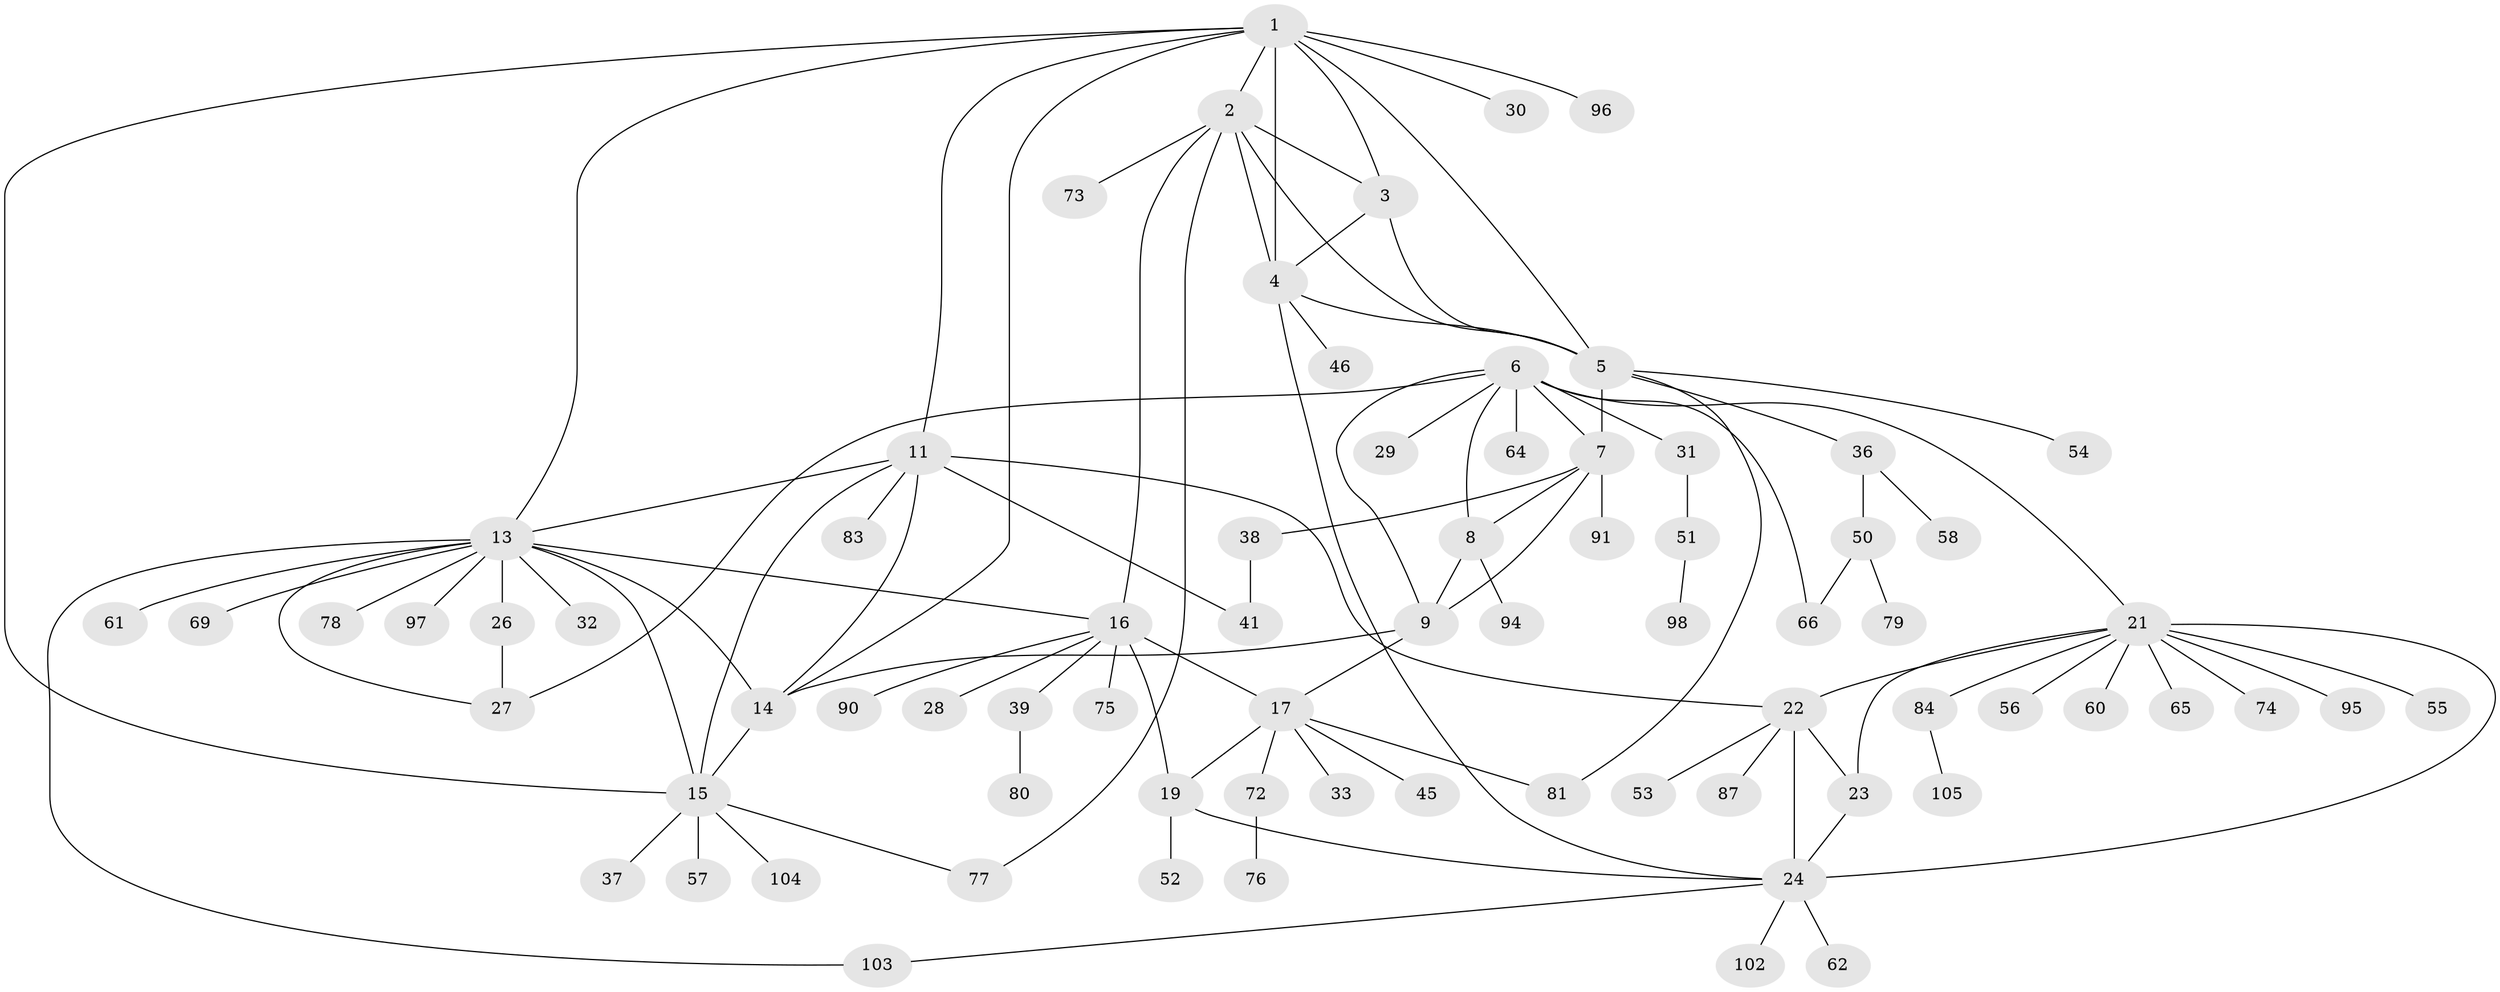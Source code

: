 // Generated by graph-tools (version 1.1) at 2025/24/03/03/25 07:24:15]
// undirected, 75 vertices, 106 edges
graph export_dot {
graph [start="1"]
  node [color=gray90,style=filled];
  1 [super="+12"];
  2 [super="+71"];
  3 [super="+68"];
  4 [super="+85"];
  5 [super="+35"];
  6 [super="+70"];
  7 [super="+10"];
  8;
  9 [super="+100"];
  11 [super="+47"];
  13 [super="+88"];
  14 [super="+44"];
  15 [super="+67"];
  16 [super="+20"];
  17 [super="+18"];
  19 [super="+49"];
  21 [super="+48"];
  22 [super="+99"];
  23 [super="+42"];
  24 [super="+25"];
  26 [super="+34"];
  27 [super="+59"];
  28;
  29;
  30;
  31 [super="+40"];
  32;
  33;
  36 [super="+43"];
  37;
  38;
  39;
  41;
  45 [super="+86"];
  46;
  50;
  51 [super="+63"];
  52;
  53;
  54;
  55;
  56;
  57;
  58;
  60;
  61;
  62;
  64 [super="+89"];
  65 [super="+101"];
  66;
  69;
  72;
  73;
  74;
  75;
  76;
  77;
  78;
  79;
  80 [super="+82"];
  81;
  83;
  84 [super="+92"];
  87;
  90;
  91 [super="+93"];
  94 [super="+106"];
  95;
  96;
  97;
  98;
  102;
  103;
  104;
  105;
  1 -- 2;
  1 -- 3;
  1 -- 4;
  1 -- 5;
  1 -- 96;
  1 -- 30;
  1 -- 11;
  1 -- 13;
  1 -- 14;
  1 -- 15;
  2 -- 3;
  2 -- 4;
  2 -- 5;
  2 -- 16;
  2 -- 73;
  2 -- 77;
  3 -- 4;
  3 -- 5;
  4 -- 5;
  4 -- 24;
  4 -- 46;
  5 -- 36;
  5 -- 81;
  5 -- 54;
  5 -- 7;
  6 -- 7 [weight=2];
  6 -- 8;
  6 -- 9;
  6 -- 21;
  6 -- 27;
  6 -- 29;
  6 -- 31;
  6 -- 64;
  6 -- 66;
  7 -- 8 [weight=2];
  7 -- 9 [weight=2];
  7 -- 38;
  7 -- 91;
  8 -- 9;
  8 -- 94;
  9 -- 14;
  9 -- 17;
  11 -- 13;
  11 -- 14;
  11 -- 15;
  11 -- 22;
  11 -- 41;
  11 -- 83;
  13 -- 14;
  13 -- 15;
  13 -- 16;
  13 -- 26;
  13 -- 27;
  13 -- 32;
  13 -- 61;
  13 -- 69;
  13 -- 78;
  13 -- 97;
  13 -- 103;
  14 -- 15;
  15 -- 37;
  15 -- 57;
  15 -- 77;
  15 -- 104;
  16 -- 17 [weight=4];
  16 -- 19 [weight=2];
  16 -- 39;
  16 -- 75;
  16 -- 90;
  16 -- 28;
  17 -- 19 [weight=2];
  17 -- 81;
  17 -- 33;
  17 -- 72;
  17 -- 45;
  19 -- 24;
  19 -- 52;
  21 -- 22;
  21 -- 23;
  21 -- 24 [weight=2];
  21 -- 55;
  21 -- 56;
  21 -- 60;
  21 -- 65;
  21 -- 74;
  21 -- 84;
  21 -- 95;
  22 -- 23;
  22 -- 24 [weight=2];
  22 -- 53;
  22 -- 87;
  23 -- 24 [weight=2];
  24 -- 103;
  24 -- 102;
  24 -- 62;
  26 -- 27;
  31 -- 51;
  36 -- 50;
  36 -- 58;
  38 -- 41;
  39 -- 80;
  50 -- 66;
  50 -- 79;
  51 -- 98;
  72 -- 76;
  84 -- 105;
}
